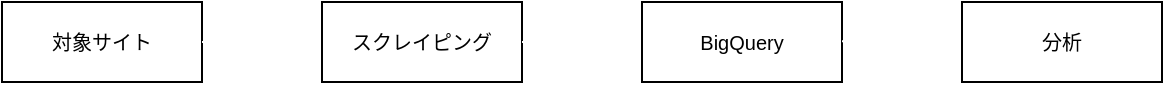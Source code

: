 <mxfile>
    <diagram id="kNfNzsfoad-WuswviuF-" name="ページ1">
        <mxGraphModel dx="747" dy="655" grid="1" gridSize="10" guides="1" tooltips="1" connect="1" arrows="1" fold="1" page="1" pageScale="1" pageWidth="827" pageHeight="1169" background="none" math="0" shadow="0">
            <root>
                <mxCell id="0"/>
                <mxCell id="1" parent="0"/>
                <mxCell id="2" value="&lt;font size=&quot;1&quot;&gt;対象サイト&lt;br&gt;&lt;/font&gt;" style="rounded=0;whiteSpace=wrap;html=1;" parent="1" vertex="1">
                    <mxGeometry x="40" y="120" width="100" height="40" as="geometry"/>
                </mxCell>
                <mxCell id="3" value="" style="endArrow=classic;html=1;fontSize=18;strokeColor=#FFFFFF;" parent="1" edge="1">
                    <mxGeometry width="50" height="50" relative="1" as="geometry">
                        <mxPoint x="140" y="140" as="sourcePoint"/>
                        <mxPoint x="200" y="140" as="targetPoint"/>
                    </mxGeometry>
                </mxCell>
                <mxCell id="5" value="&lt;font size=&quot;1&quot;&gt;スクレイピング&lt;br&gt;&lt;/font&gt;" style="rounded=0;whiteSpace=wrap;html=1;" parent="1" vertex="1">
                    <mxGeometry x="200" y="120" width="100" height="40" as="geometry"/>
                </mxCell>
                <mxCell id="6" value="" style="endArrow=classic;html=1;fontSize=18;strokeColor=#FFFFFF;" parent="1" edge="1">
                    <mxGeometry width="50" height="50" relative="1" as="geometry">
                        <mxPoint x="300" y="140" as="sourcePoint"/>
                        <mxPoint x="360" y="140" as="targetPoint"/>
                    </mxGeometry>
                </mxCell>
                <mxCell id="7" value="&lt;font size=&quot;1&quot;&gt;BigQuery&lt;br&gt;&lt;/font&gt;" style="rounded=0;whiteSpace=wrap;html=1;" parent="1" vertex="1">
                    <mxGeometry x="360" y="120" width="100" height="40" as="geometry"/>
                </mxCell>
                <mxCell id="10" value="" style="endArrow=classic;html=1;fontSize=18;strokeColor=#FFFFFF;" parent="1" edge="1">
                    <mxGeometry width="50" height="50" relative="1" as="geometry">
                        <mxPoint x="460" y="139.58" as="sourcePoint"/>
                        <mxPoint x="520" y="139.58" as="targetPoint"/>
                    </mxGeometry>
                </mxCell>
                <mxCell id="12" value="&lt;font size=&quot;1&quot;&gt;分析&lt;br&gt;&lt;/font&gt;" style="rounded=0;whiteSpace=wrap;html=1;" parent="1" vertex="1">
                    <mxGeometry x="520" y="120" width="100" height="40" as="geometry"/>
                </mxCell>
            </root>
        </mxGraphModel>
    </diagram>
</mxfile>